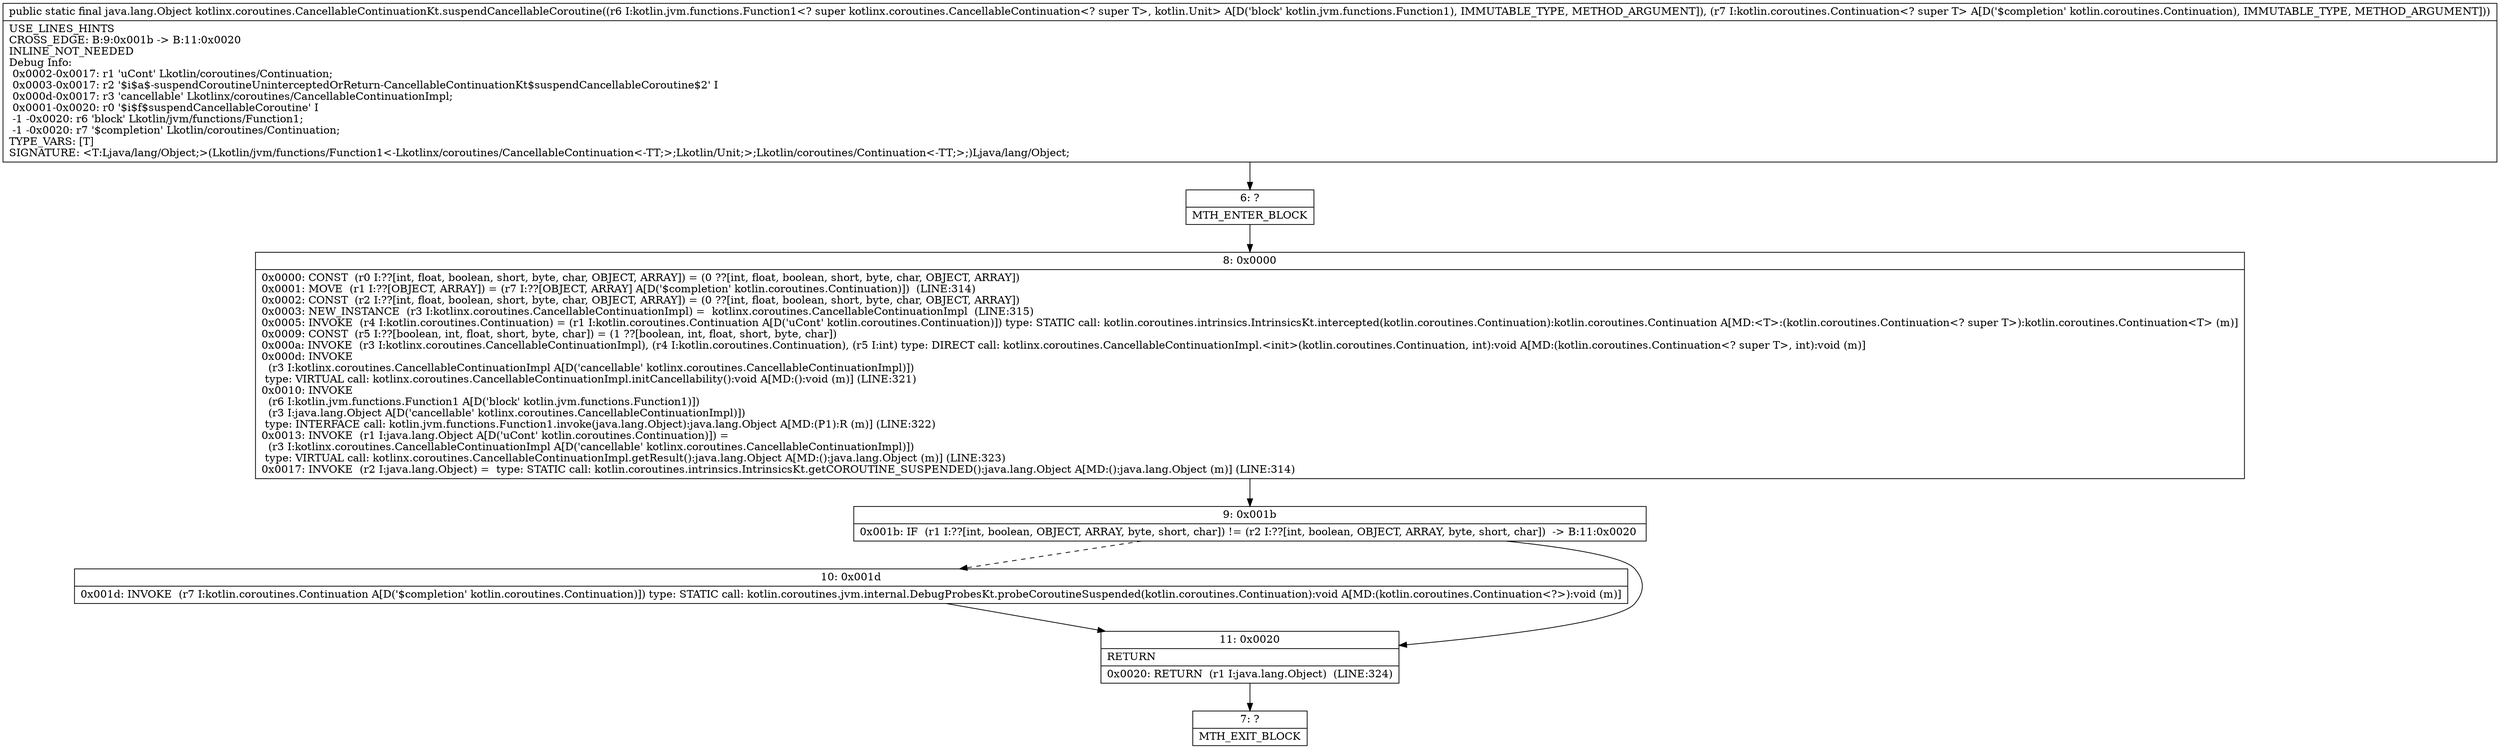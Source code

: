 digraph "CFG forkotlinx.coroutines.CancellableContinuationKt.suspendCancellableCoroutine(Lkotlin\/jvm\/functions\/Function1;Lkotlin\/coroutines\/Continuation;)Ljava\/lang\/Object;" {
Node_6 [shape=record,label="{6\:\ ?|MTH_ENTER_BLOCK\l}"];
Node_8 [shape=record,label="{8\:\ 0x0000|0x0000: CONST  (r0 I:??[int, float, boolean, short, byte, char, OBJECT, ARRAY]) = (0 ??[int, float, boolean, short, byte, char, OBJECT, ARRAY]) \l0x0001: MOVE  (r1 I:??[OBJECT, ARRAY]) = (r7 I:??[OBJECT, ARRAY] A[D('$completion' kotlin.coroutines.Continuation)])  (LINE:314)\l0x0002: CONST  (r2 I:??[int, float, boolean, short, byte, char, OBJECT, ARRAY]) = (0 ??[int, float, boolean, short, byte, char, OBJECT, ARRAY]) \l0x0003: NEW_INSTANCE  (r3 I:kotlinx.coroutines.CancellableContinuationImpl) =  kotlinx.coroutines.CancellableContinuationImpl  (LINE:315)\l0x0005: INVOKE  (r4 I:kotlin.coroutines.Continuation) = (r1 I:kotlin.coroutines.Continuation A[D('uCont' kotlin.coroutines.Continuation)]) type: STATIC call: kotlin.coroutines.intrinsics.IntrinsicsKt.intercepted(kotlin.coroutines.Continuation):kotlin.coroutines.Continuation A[MD:\<T\>:(kotlin.coroutines.Continuation\<? super T\>):kotlin.coroutines.Continuation\<T\> (m)]\l0x0009: CONST  (r5 I:??[boolean, int, float, short, byte, char]) = (1 ??[boolean, int, float, short, byte, char]) \l0x000a: INVOKE  (r3 I:kotlinx.coroutines.CancellableContinuationImpl), (r4 I:kotlin.coroutines.Continuation), (r5 I:int) type: DIRECT call: kotlinx.coroutines.CancellableContinuationImpl.\<init\>(kotlin.coroutines.Continuation, int):void A[MD:(kotlin.coroutines.Continuation\<? super T\>, int):void (m)]\l0x000d: INVOKE  \l  (r3 I:kotlinx.coroutines.CancellableContinuationImpl A[D('cancellable' kotlinx.coroutines.CancellableContinuationImpl)])\l type: VIRTUAL call: kotlinx.coroutines.CancellableContinuationImpl.initCancellability():void A[MD:():void (m)] (LINE:321)\l0x0010: INVOKE  \l  (r6 I:kotlin.jvm.functions.Function1 A[D('block' kotlin.jvm.functions.Function1)])\l  (r3 I:java.lang.Object A[D('cancellable' kotlinx.coroutines.CancellableContinuationImpl)])\l type: INTERFACE call: kotlin.jvm.functions.Function1.invoke(java.lang.Object):java.lang.Object A[MD:(P1):R (m)] (LINE:322)\l0x0013: INVOKE  (r1 I:java.lang.Object A[D('uCont' kotlin.coroutines.Continuation)]) = \l  (r3 I:kotlinx.coroutines.CancellableContinuationImpl A[D('cancellable' kotlinx.coroutines.CancellableContinuationImpl)])\l type: VIRTUAL call: kotlinx.coroutines.CancellableContinuationImpl.getResult():java.lang.Object A[MD:():java.lang.Object (m)] (LINE:323)\l0x0017: INVOKE  (r2 I:java.lang.Object) =  type: STATIC call: kotlin.coroutines.intrinsics.IntrinsicsKt.getCOROUTINE_SUSPENDED():java.lang.Object A[MD:():java.lang.Object (m)] (LINE:314)\l}"];
Node_9 [shape=record,label="{9\:\ 0x001b|0x001b: IF  (r1 I:??[int, boolean, OBJECT, ARRAY, byte, short, char]) != (r2 I:??[int, boolean, OBJECT, ARRAY, byte, short, char])  \-\> B:11:0x0020 \l}"];
Node_10 [shape=record,label="{10\:\ 0x001d|0x001d: INVOKE  (r7 I:kotlin.coroutines.Continuation A[D('$completion' kotlin.coroutines.Continuation)]) type: STATIC call: kotlin.coroutines.jvm.internal.DebugProbesKt.probeCoroutineSuspended(kotlin.coroutines.Continuation):void A[MD:(kotlin.coroutines.Continuation\<?\>):void (m)]\l}"];
Node_11 [shape=record,label="{11\:\ 0x0020|RETURN\l|0x0020: RETURN  (r1 I:java.lang.Object)  (LINE:324)\l}"];
Node_7 [shape=record,label="{7\:\ ?|MTH_EXIT_BLOCK\l}"];
MethodNode[shape=record,label="{public static final java.lang.Object kotlinx.coroutines.CancellableContinuationKt.suspendCancellableCoroutine((r6 I:kotlin.jvm.functions.Function1\<? super kotlinx.coroutines.CancellableContinuation\<? super T\>, kotlin.Unit\> A[D('block' kotlin.jvm.functions.Function1), IMMUTABLE_TYPE, METHOD_ARGUMENT]), (r7 I:kotlin.coroutines.Continuation\<? super T\> A[D('$completion' kotlin.coroutines.Continuation), IMMUTABLE_TYPE, METHOD_ARGUMENT]))  | USE_LINES_HINTS\lCROSS_EDGE: B:9:0x001b \-\> B:11:0x0020\lINLINE_NOT_NEEDED\lDebug Info:\l  0x0002\-0x0017: r1 'uCont' Lkotlin\/coroutines\/Continuation;\l  0x0003\-0x0017: r2 '$i$a$\-suspendCoroutineUninterceptedOrReturn\-CancellableContinuationKt$suspendCancellableCoroutine$2' I\l  0x000d\-0x0017: r3 'cancellable' Lkotlinx\/coroutines\/CancellableContinuationImpl;\l  0x0001\-0x0020: r0 '$i$f$suspendCancellableCoroutine' I\l  \-1 \-0x0020: r6 'block' Lkotlin\/jvm\/functions\/Function1;\l  \-1 \-0x0020: r7 '$completion' Lkotlin\/coroutines\/Continuation;\lTYPE_VARS: [T]\lSIGNATURE: \<T:Ljava\/lang\/Object;\>(Lkotlin\/jvm\/functions\/Function1\<\-Lkotlinx\/coroutines\/CancellableContinuation\<\-TT;\>;Lkotlin\/Unit;\>;Lkotlin\/coroutines\/Continuation\<\-TT;\>;)Ljava\/lang\/Object;\l}"];
MethodNode -> Node_6;Node_6 -> Node_8;
Node_8 -> Node_9;
Node_9 -> Node_10[style=dashed];
Node_9 -> Node_11;
Node_10 -> Node_11;
Node_11 -> Node_7;
}

